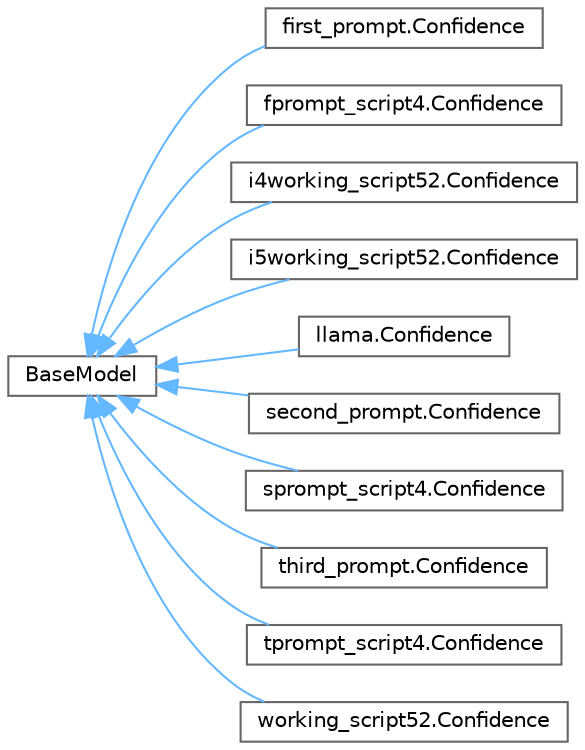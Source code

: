 digraph "Graphical Class Hierarchy"
{
 // LATEX_PDF_SIZE
  bgcolor="transparent";
  edge [fontname=Helvetica,fontsize=10,labelfontname=Helvetica,labelfontsize=10];
  node [fontname=Helvetica,fontsize=10,shape=box,height=0.2,width=0.4];
  rankdir="LR";
  Node0 [id="Node000000",label="BaseModel",height=0.2,width=0.4,color="grey40", fillcolor="white", style="filled",URL="$d8/d7f/classBaseModel.html",tooltip=" "];
  Node0 -> Node1 [id="edge3289_Node000000_Node000001",dir="back",color="steelblue1",style="solid",tooltip=" "];
  Node1 [id="Node000001",label="first_prompt.Confidence",height=0.2,width=0.4,color="grey40", fillcolor="white", style="filled",URL="$d6/d93/classfirst__prompt_1_1Confidence.html",tooltip="Defines the Confidence class, which is used to determine the structured ouput."];
  Node0 -> Node2 [id="edge3290_Node000000_Node000002",dir="back",color="steelblue1",style="solid",tooltip=" "];
  Node2 [id="Node000002",label="fprompt_script4.Confidence",height=0.2,width=0.4,color="grey40", fillcolor="white", style="filled",URL="$db/d9d/classfprompt__script4_1_1Confidence.html",tooltip=" "];
  Node0 -> Node3 [id="edge3291_Node000000_Node000003",dir="back",color="steelblue1",style="solid",tooltip=" "];
  Node3 [id="Node000003",label="i4working_script52.Confidence",height=0.2,width=0.4,color="grey40", fillcolor="white", style="filled",URL="$d9/dd1/classi4working__script52_1_1Confidence.html",tooltip=" "];
  Node0 -> Node4 [id="edge3292_Node000000_Node000004",dir="back",color="steelblue1",style="solid",tooltip=" "];
  Node4 [id="Node000004",label="i5working_script52.Confidence",height=0.2,width=0.4,color="grey40", fillcolor="white", style="filled",URL="$d4/dc5/classi5working__script52_1_1Confidence.html",tooltip=" "];
  Node0 -> Node5 [id="edge3293_Node000000_Node000005",dir="back",color="steelblue1",style="solid",tooltip=" "];
  Node5 [id="Node000005",label="llama.Confidence",height=0.2,width=0.4,color="grey40", fillcolor="white", style="filled",URL="$da/d8b/classllama_1_1Confidence.html",tooltip="Defines the Confidence class, which is used to determine the structured ouput."];
  Node0 -> Node6 [id="edge3294_Node000000_Node000006",dir="back",color="steelblue1",style="solid",tooltip=" "];
  Node6 [id="Node000006",label="second_prompt.Confidence",height=0.2,width=0.4,color="grey40", fillcolor="white", style="filled",URL="$dd/db1/classsecond__prompt_1_1Confidence.html",tooltip="Defines the Confidence class, which is used to determine the structured ouput."];
  Node0 -> Node7 [id="edge3295_Node000000_Node000007",dir="back",color="steelblue1",style="solid",tooltip=" "];
  Node7 [id="Node000007",label="sprompt_script4.Confidence",height=0.2,width=0.4,color="grey40", fillcolor="white", style="filled",URL="$d7/dc4/classsprompt__script4_1_1Confidence.html",tooltip=" "];
  Node0 -> Node8 [id="edge3296_Node000000_Node000008",dir="back",color="steelblue1",style="solid",tooltip=" "];
  Node8 [id="Node000008",label="third_prompt.Confidence",height=0.2,width=0.4,color="grey40", fillcolor="white", style="filled",URL="$d8/d9e/classthird__prompt_1_1Confidence.html",tooltip="Defines the Confidence class, which is used to determine the structured ouput."];
  Node0 -> Node9 [id="edge3297_Node000000_Node000009",dir="back",color="steelblue1",style="solid",tooltip=" "];
  Node9 [id="Node000009",label="tprompt_script4.Confidence",height=0.2,width=0.4,color="grey40", fillcolor="white", style="filled",URL="$d4/d86/classtprompt__script4_1_1Confidence.html",tooltip=" "];
  Node0 -> Node10 [id="edge3298_Node000000_Node000010",dir="back",color="steelblue1",style="solid",tooltip=" "];
  Node10 [id="Node000010",label="working_script52.Confidence",height=0.2,width=0.4,color="grey40", fillcolor="white", style="filled",URL="$dc/d23/classworking__script52_1_1Confidence.html",tooltip=" "];
}
